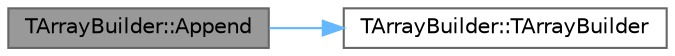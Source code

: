 digraph "TArrayBuilder::Append"
{
 // INTERACTIVE_SVG=YES
 // LATEX_PDF_SIZE
  bgcolor="transparent";
  edge [fontname=Helvetica,fontsize=10,labelfontname=Helvetica,labelfontsize=10];
  node [fontname=Helvetica,fontsize=10,shape=box,height=0.2,width=0.4];
  rankdir="LR";
  Node1 [id="Node000001",label="TArrayBuilder::Append",height=0.2,width=0.4,color="gray40", fillcolor="grey60", style="filled", fontcolor="black",tooltip="Appends an array of items."];
  Node1 -> Node2 [id="edge1_Node000001_Node000002",color="steelblue1",style="solid",tooltip=" "];
  Node2 [id="Node000002",label="TArrayBuilder::TArrayBuilder",height=0.2,width=0.4,color="grey40", fillcolor="white", style="filled",URL="$dd/dec/classTArrayBuilder.html#a5f0103abb64ce70edd11e7100d1d7094",tooltip="Default constructor."];
}
